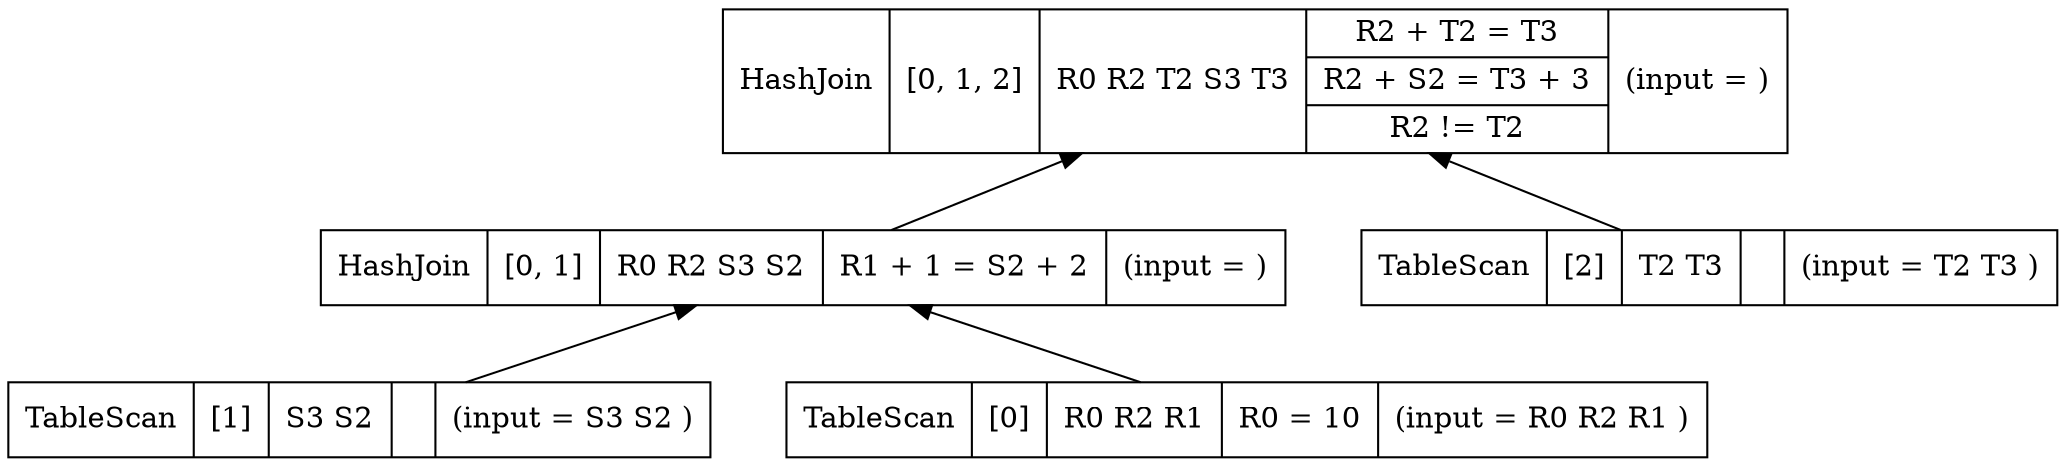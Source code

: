 digraph example1 {
    node [shape=record];
    rankdir=BT;
    nodesep=0.5;
    ordering="in";
    popnodePOPKey4v1 -> popnodePOPKey5v1;
    popnodePOPKey2v1 -> popnodePOPKey4v1;
    popnodePOPKey2v1[label="TableScan|[1]|S3 S2 |{}|(input = S3 S2 )"];
    popnodePOPKey1v1 -> popnodePOPKey4v1;
    popnodePOPKey1v1[label="TableScan|[0]|R0 R2 R1 |{R0 = 10}|(input = R0 R2 R1 )"];
    popnodePOPKey4v1[label="HashJoin|[0, 1]|R0 R2 S3 S2 |{R1 + 1 = S2 + 2}|(input = )"];
    popnodePOPKey3v1 -> popnodePOPKey5v1;
    popnodePOPKey3v1[label="TableScan|[2]|T2 T3 |{}|(input = T2 T3 )"];
    popnodePOPKey5v1[label="HashJoin|[0, 1, 2]|R0 R2 T2 S3 T3 |{R2 + T2 = T3|R2 + S2 = T3 + 3|R2 != T2}|(input = )"];
}
